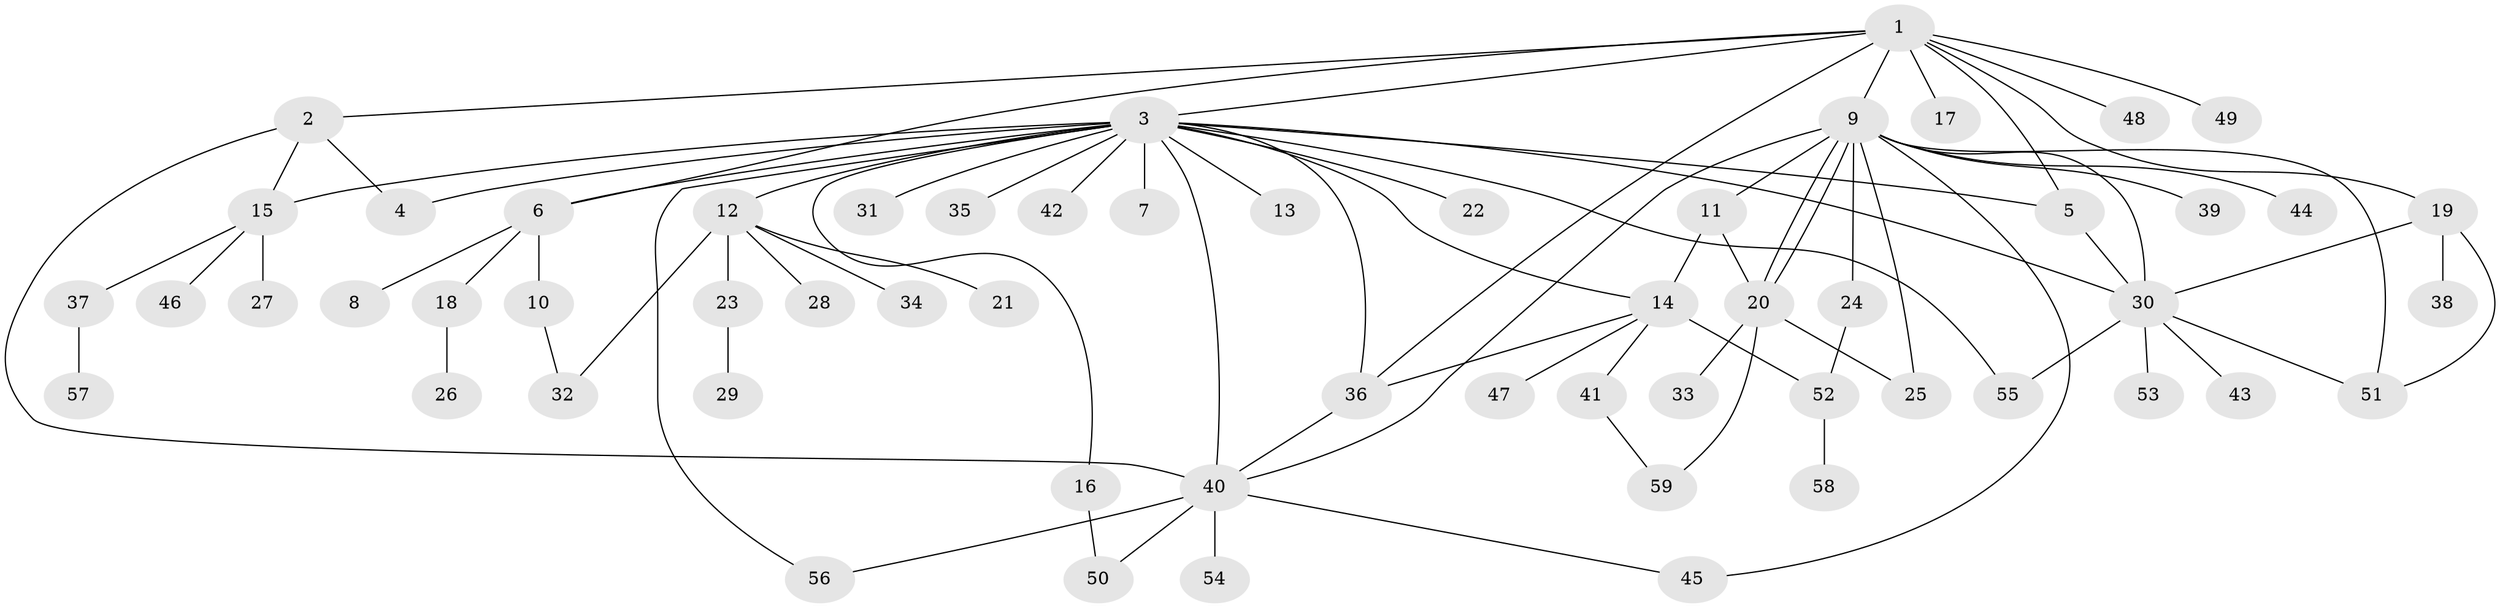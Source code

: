 // coarse degree distribution, {9: 0.04878048780487805, 4: 0.07317073170731707, 15: 0.024390243902439025, 8: 0.024390243902439025, 2: 0.21951219512195122, 5: 0.04878048780487805, 1: 0.4634146341463415, 7: 0.04878048780487805, 3: 0.04878048780487805}
// Generated by graph-tools (version 1.1) at 2025/51/02/27/25 19:51:55]
// undirected, 59 vertices, 83 edges
graph export_dot {
graph [start="1"]
  node [color=gray90,style=filled];
  1;
  2;
  3;
  4;
  5;
  6;
  7;
  8;
  9;
  10;
  11;
  12;
  13;
  14;
  15;
  16;
  17;
  18;
  19;
  20;
  21;
  22;
  23;
  24;
  25;
  26;
  27;
  28;
  29;
  30;
  31;
  32;
  33;
  34;
  35;
  36;
  37;
  38;
  39;
  40;
  41;
  42;
  43;
  44;
  45;
  46;
  47;
  48;
  49;
  50;
  51;
  52;
  53;
  54;
  55;
  56;
  57;
  58;
  59;
  1 -- 2;
  1 -- 3;
  1 -- 5;
  1 -- 6;
  1 -- 9;
  1 -- 17;
  1 -- 19;
  1 -- 36;
  1 -- 48;
  1 -- 49;
  2 -- 4;
  2 -- 15;
  2 -- 40;
  3 -- 4;
  3 -- 5;
  3 -- 6;
  3 -- 7;
  3 -- 12;
  3 -- 13;
  3 -- 14;
  3 -- 15;
  3 -- 16;
  3 -- 22;
  3 -- 30;
  3 -- 31;
  3 -- 35;
  3 -- 36;
  3 -- 40;
  3 -- 42;
  3 -- 55;
  3 -- 56;
  5 -- 30;
  6 -- 8;
  6 -- 10;
  6 -- 18;
  9 -- 11;
  9 -- 20;
  9 -- 20;
  9 -- 24;
  9 -- 25;
  9 -- 30;
  9 -- 39;
  9 -- 40;
  9 -- 44;
  9 -- 45;
  9 -- 51;
  10 -- 32;
  11 -- 14;
  11 -- 20;
  12 -- 21;
  12 -- 23;
  12 -- 28;
  12 -- 32;
  12 -- 34;
  14 -- 36;
  14 -- 41;
  14 -- 47;
  14 -- 52;
  15 -- 27;
  15 -- 37;
  15 -- 46;
  16 -- 50;
  18 -- 26;
  19 -- 30;
  19 -- 38;
  19 -- 51;
  20 -- 25;
  20 -- 33;
  20 -- 59;
  23 -- 29;
  24 -- 52;
  30 -- 43;
  30 -- 51;
  30 -- 53;
  30 -- 55;
  36 -- 40;
  37 -- 57;
  40 -- 45;
  40 -- 50;
  40 -- 54;
  40 -- 56;
  41 -- 59;
  52 -- 58;
}
